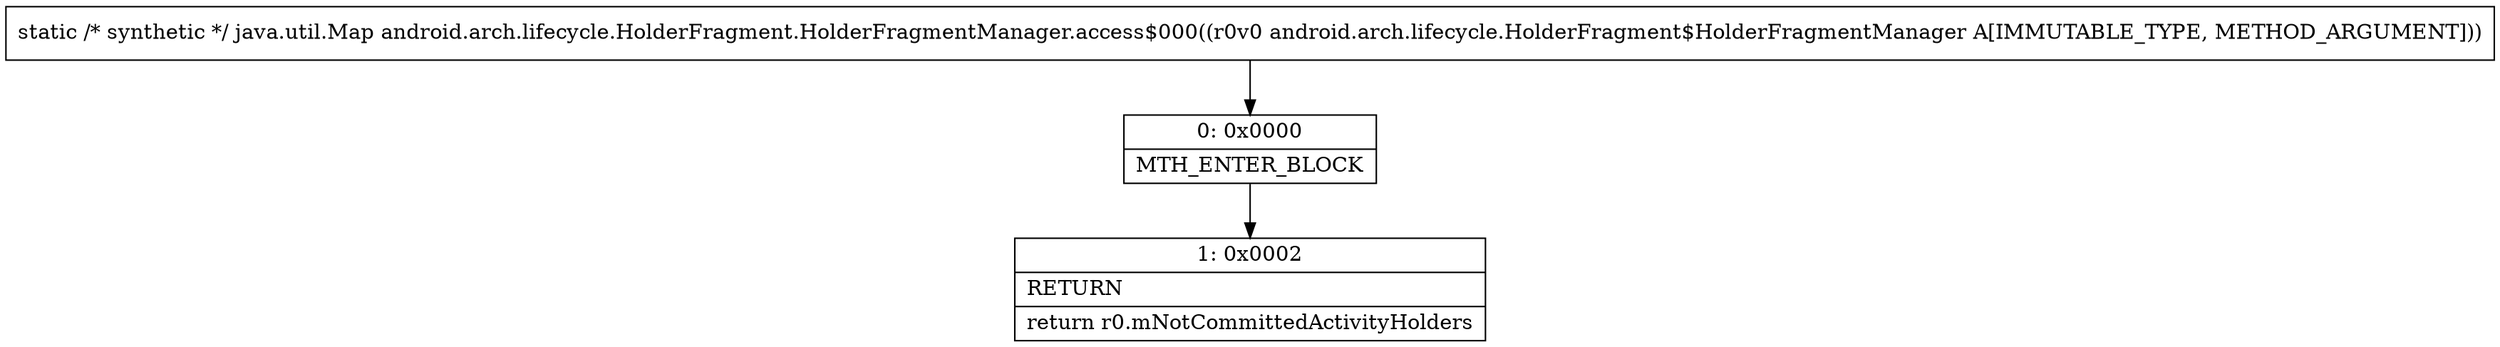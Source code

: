 digraph "CFG forandroid.arch.lifecycle.HolderFragment.HolderFragmentManager.access$000(Landroid\/arch\/lifecycle\/HolderFragment$HolderFragmentManager;)Ljava\/util\/Map;" {
Node_0 [shape=record,label="{0\:\ 0x0000|MTH_ENTER_BLOCK\l}"];
Node_1 [shape=record,label="{1\:\ 0x0002|RETURN\l|return r0.mNotCommittedActivityHolders\l}"];
MethodNode[shape=record,label="{static \/* synthetic *\/ java.util.Map android.arch.lifecycle.HolderFragment.HolderFragmentManager.access$000((r0v0 android.arch.lifecycle.HolderFragment$HolderFragmentManager A[IMMUTABLE_TYPE, METHOD_ARGUMENT])) }"];
MethodNode -> Node_0;
Node_0 -> Node_1;
}

